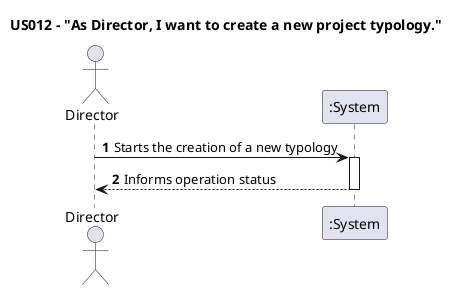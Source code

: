 @startuml

title US012 - "As Director, I want to create a new project typology."

autoactivate on
autonumber

actor "Director" as Director
participant ":System" as System

Director -> System: Starts the creation of a new typology
return Informs operation status

@enduml